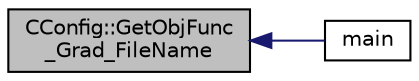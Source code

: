 digraph "CConfig::GetObjFunc_Grad_FileName"
{
  edge [fontname="Helvetica",fontsize="10",labelfontname="Helvetica",labelfontsize="10"];
  node [fontname="Helvetica",fontsize="10",shape=record];
  rankdir="LR";
  Node9889 [label="CConfig::GetObjFunc\l_Grad_FileName",height=0.2,width=0.4,color="black", fillcolor="grey75", style="filled", fontcolor="black"];
  Node9889 -> Node9890 [dir="back",color="midnightblue",fontsize="10",style="solid",fontname="Helvetica"];
  Node9890 [label="main",height=0.2,width=0.4,color="black", fillcolor="white", style="filled",URL="$_s_u2___g_e_o_8cpp.html#a0ddf1224851353fc92bfbff6f499fa97"];
}

